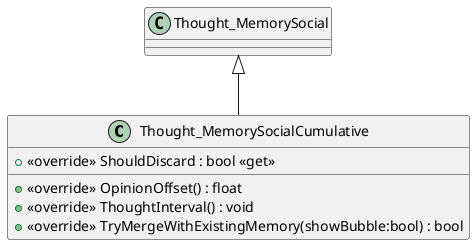 @startuml
class Thought_MemorySocialCumulative {
    + <<override>> ShouldDiscard : bool <<get>>
    + <<override>> OpinionOffset() : float
    + <<override>> ThoughtInterval() : void
    + <<override>> TryMergeWithExistingMemory(showBubble:bool) : bool
}
Thought_MemorySocial <|-- Thought_MemorySocialCumulative
@enduml
